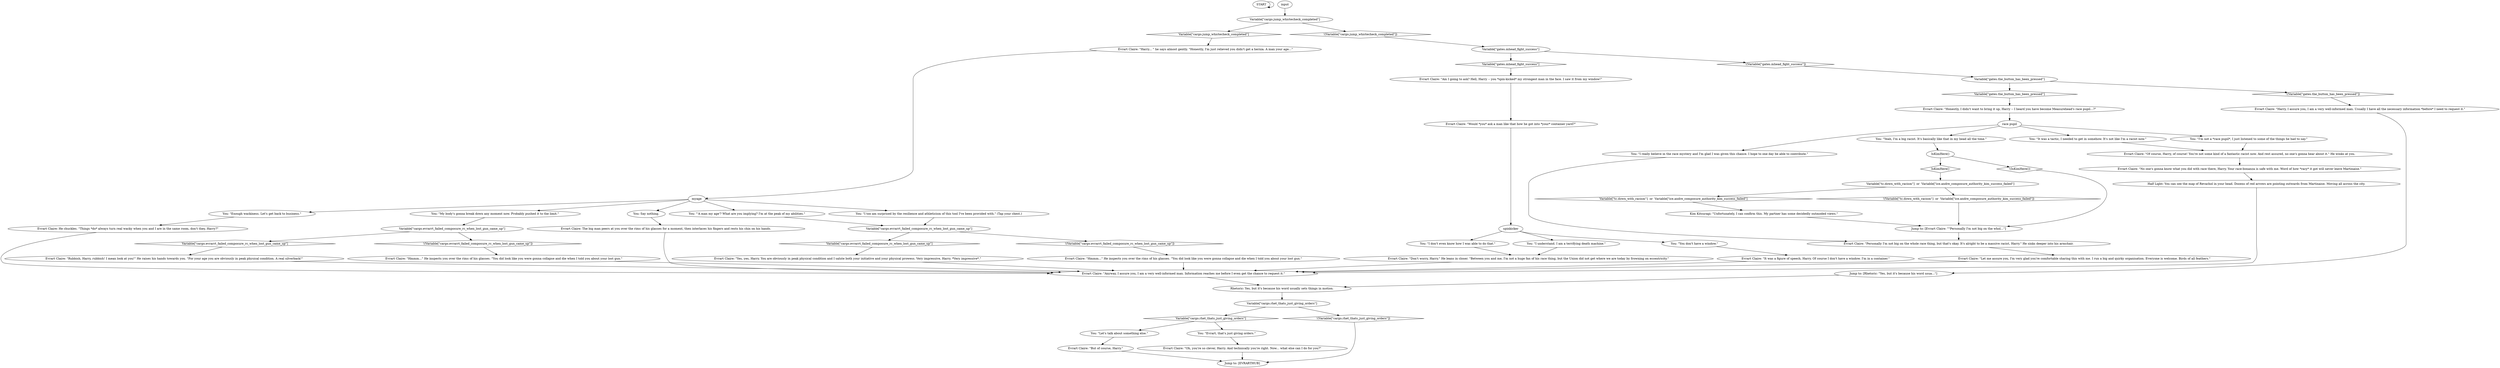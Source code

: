 # CONTAINERYARD / EVRART HOW I GOT HERE
# "Aren't you going to ask me how I got in here?"
# ==================================================
digraph G {
	  0 [label="START"];
	  1 [label="input"];
	  2 [label="You: \"Enough wackiness. Let's get back to business.\""];
	  3 [label="You: \"I really believe in the race mystery and I'm glad I was given this chance. I hope to one day be able to contribute.\""];
	  4 [label="Evrart Claire: \"Hmmm...\" He inspects you over the rims of his glasses. \"You did look like you were gonna collapse and die when I told you about your lost gun.\""];
	  5 [label="Evrart Claire: \"It was a figure of speech, Harry. Of course I don't have a window. I'm in a container.\""];
	  6 [label="You: \"My body's gonna break down any moment now. Probably pushed it to the limit.\""];
	  7 [label="race pupil"];
	  8 [label="Half Light: You can see the map of Revachol in your head. Dozens of red arrows are pointing outwards from Martinaise. Moving all across the city."];
	  9 [label="spinkicker"];
	  10 [label="Evrart Claire: \"But of course, Harry.\""];
	  11 [label="Evrart Claire: \"Don't worry, Harry.\" He leans in closer. \"Between you and me, I'm not a huge fan of his race thing, but the Union did not get where we are today by frowning on eccentricity.\""];
	  12 [label="Evrart Claire: \"Personally I'm not big on the whole race thing, but that's okay. It's alright to be a massive racist, Harry.\" He sinks deeper into his armchair."];
	  13 [label="Jump to: [Evrart Claire: \"\"Personally I'm not big on the whol...\"]"];
	  14 [label="You: \"Let's talk about something else.\""];
	  15 [label="Variable[\"gates.the_button_has_been_pressed\"]"];
	  16 [label="Variable[\"gates.the_button_has_been_pressed\"]", shape=diamond];
	  17 [label="!(Variable[\"gates.the_button_has_been_pressed\"])", shape=diamond];
	  18 [label="Evrart Claire: \"Yes, yes, Harry. You are obviously in peak physical condition and I salute both your initiative and your physical prowess. Very impressive, Harry. *Very impressive*.\""];
	  19 [label="Evrart Claire: \"Am I going to ask? Hell, Harry -- you *spin-kicked* my strongest man in the face. I saw it from my window!\""];
	  20 [label="You: \"I don't even know how I was able to do that.\""];
	  21 [label="Evrart Claire: \"Harry, I assure you, I am a very well-informed man. Usually I have all the necessary information *before* I need to request it.\""];
	  22 [label="You: \"Yeah, I'm a big racist. It's basically like that in my head all the time.\""];
	  23 [label="Evrart Claire: \"Let me assure you, I'm very glad you're comfortable sharing this with me. I run a big and quirky organisation. Everyone is welcome. Birds of all feathers.\""];
	  24 [label="Evrart Claire: \"No one's gonna know what you did with race there, Harry. Your race-bonanza is safe with me. Word of how *racy* it got will never leave Martinaise.\""];
	  25 [label="Variable[\"tc.down_with_racism\"]  or  Variable[\"ice.andre_composure_authority_kim_success_failed\"]"];
	  26 [label="Variable[\"tc.down_with_racism\"]  or  Variable[\"ice.andre_composure_authority_kim_success_failed\"]", shape=diamond];
	  27 [label="!(Variable[\"tc.down_with_racism\"]  or  Variable[\"ice.andre_composure_authority_kim_success_failed\"])", shape=diamond];
	  28 [label="Evrart Claire: \"Would *you* ask a man like that how he got into *your* container yard?\""];
	  29 [label="myage"];
	  30 [label="Evrart Claire: \"Anyway, I assure you, I am a very well-informed man. Information reaches me before I even get the chance to request it.\""];
	  31 [label="You: \"I understand. I am a terrifying death machine.\""];
	  32 [label="Jump to: [Rhetoric: \"Yes, but it's because his word usua...\"]"];
	  33 [label="Evrart Claire: \"Oh, you're so clever, Harry. And technically you're right. Now... what else can I do for you?\""];
	  34 [label="Kim Kitsuragi: \"Unfortunately, I can confirm this. My partner has some decidedly outmoded views.\""];
	  35 [label="Evrart Claire: \"Hmmm...\" He inspects you over the rims of his glasses. \"You did look like you were gonna collapse and die when I told you about your lost gun.\""];
	  36 [label="Rhetoric: Yes, but it's because his word usually sets things in motion."];
	  37 [label="You: \"It was a tactic, I needed to get in somehow. It's not like I'm a racist now.\""];
	  38 [label="Variable[\"gates.mhead_fight_success\"]"];
	  39 [label="Variable[\"gates.mhead_fight_success\"]", shape=diamond];
	  40 [label="!(Variable[\"gates.mhead_fight_success\"])", shape=diamond];
	  41 [label="You: Say nothing."];
	  42 [label="Variable[\"cargo.evrarrt_failed_composure_rc_when_lost_gun_came_up\"]"];
	  43 [label="Variable[\"cargo.evrarrt_failed_composure_rc_when_lost_gun_came_up\"]", shape=diamond];
	  44 [label="!(Variable[\"cargo.evrarrt_failed_composure_rc_when_lost_gun_came_up\"])", shape=diamond];
	  45 [label="Evrart Claire: \"Harry... \" he says almost gently. \"Honestly, I'm just relieved you didn't get a hernia. A man your age...\""];
	  46 [label="Variable[\"cargo.evrarrt_failed_composure_rc_when_lost_gun_came_up\"]"];
	  47 [label="Variable[\"cargo.evrarrt_failed_composure_rc_when_lost_gun_came_up\"]", shape=diamond];
	  48 [label="!(Variable[\"cargo.evrarrt_failed_composure_rc_when_lost_gun_came_up\"])", shape=diamond];
	  49 [label="Evrart Claire: The big man peers at you over the rims of his glasses for a moment, then interlaces his fingers and rests his chin on his hands."];
	  50 [label="You: \"I'm not a *race pupil*, I just listened to some of the things he had to say.\""];
	  51 [label="You: \"'A man my age'? What are you implying? I'm at the peak of my abilities.\""];
	  52 [label="Evrart Claire: \"Of course, Harry, of course! You're not some kind of a fantastic racist now. And rest assured, no one's gonna hear about it.\" He winks at you."];
	  53 [label="Evrart Claire: He chuckles. \"Things *do* always turn real wacky when you and I are in the same room, don't they, Harry?\""];
	  54 [label="You: \"I too am surprised by the resilience and athleticism of this tool I've been provided with.\" (Tap your chest.)"];
	  55 [label="Jump to: [EVRARTHUB]"];
	  56 [label="Evrart Claire: \"Rubbish, Harry, rubbish! I mean look at you!\" He raises his hands towards you. \"For your age you are obviously in peak physical condition. A real silverback!\""];
	  57 [label="You: \"Evrart, that's just giving orders.\""];
	  58 [label="Variable[\"cargo.jump_whictecheck_completed\"]"];
	  59 [label="Variable[\"cargo.jump_whictecheck_completed\"]", shape=diamond];
	  60 [label="!(Variable[\"cargo.jump_whictecheck_completed\"])", shape=diamond];
	  61 [label="You: \"You don't have a window.\""];
	  62 [label="Evrart Claire: \"Honestly, I didn't want to bring it up, Harry -- I heard you have become Measurehead's race pupil...?\""];
	  63 [label="IsKimHere()"];
	  64 [label="IsKimHere()", shape=diamond];
	  65 [label="!(IsKimHere())", shape=diamond];
	  66 [label="Variable[\"cargo.rhet_thats_just_giving_orders\"]"];
	  67 [label="Variable[\"cargo.rhet_thats_just_giving_orders\"]", shape=diamond];
	  68 [label="!(Variable[\"cargo.rhet_thats_just_giving_orders\"])", shape=diamond];
	  0 -> 0
	  1 -> 58
	  2 -> 53
	  3 -> 12
	  4 -> 30
	  5 -> 30
	  6 -> 46
	  7 -> 50
	  7 -> 3
	  7 -> 37
	  7 -> 22
	  8 -> 30
	  9 -> 20
	  9 -> 61
	  9 -> 31
	  10 -> 55
	  11 -> 30
	  12 -> 23
	  13 -> 12
	  14 -> 10
	  15 -> 16
	  15 -> 17
	  16 -> 62
	  17 -> 21
	  18 -> 30
	  19 -> 28
	  20 -> 11
	  21 -> 32
	  22 -> 63
	  23 -> 30
	  24 -> 8
	  25 -> 26
	  25 -> 27
	  26 -> 34
	  27 -> 13
	  28 -> 9
	  29 -> 2
	  29 -> 6
	  29 -> 41
	  29 -> 51
	  29 -> 54
	  30 -> 36
	  31 -> 11
	  32 -> 36
	  33 -> 55
	  34 -> 13
	  35 -> 30
	  36 -> 66
	  37 -> 52
	  38 -> 40
	  38 -> 39
	  39 -> 19
	  40 -> 15
	  41 -> 49
	  42 -> 43
	  42 -> 44
	  43 -> 18
	  44 -> 4
	  45 -> 29
	  46 -> 48
	  46 -> 47
	  47 -> 56
	  48 -> 35
	  49 -> 30
	  50 -> 52
	  51 -> 42
	  52 -> 24
	  53 -> 30
	  54 -> 42
	  56 -> 30
	  57 -> 33
	  58 -> 59
	  58 -> 60
	  59 -> 45
	  60 -> 38
	  61 -> 5
	  62 -> 7
	  63 -> 64
	  63 -> 65
	  64 -> 25
	  65 -> 13
	  66 -> 67
	  66 -> 68
	  67 -> 57
	  67 -> 14
	  68 -> 55
}

